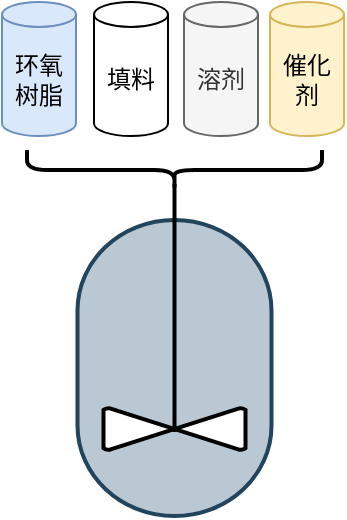 <mxfile version="27.1.4">
  <diagram name="第 1 页" id="NM45Fy-Pm7l9fKpPG5w4">
    <mxGraphModel dx="473" dy="272" grid="0" gridSize="10" guides="1" tooltips="1" connect="1" arrows="1" fold="1" page="1" pageScale="1" pageWidth="900" pageHeight="1600" math="0" shadow="0">
      <root>
        <mxCell id="0" />
        <mxCell id="1" parent="0" />
        <mxCell id="Wi9fWY7tMc1d5rnaZym0-1" value="环氧树脂" style="shape=cylinder3;whiteSpace=wrap;html=1;boundedLbl=1;backgroundOutline=1;size=6.229;fillColor=#dae8fc;strokeColor=#6c8ebf;" vertex="1" parent="1">
          <mxGeometry x="24" y="4" width="37" height="67" as="geometry" />
        </mxCell>
        <mxCell id="Wi9fWY7tMc1d5rnaZym0-13" value="填料" style="shape=cylinder3;whiteSpace=wrap;html=1;boundedLbl=1;backgroundOutline=1;size=6.229;" vertex="1" parent="1">
          <mxGeometry x="70" y="4" width="37" height="67" as="geometry" />
        </mxCell>
        <mxCell id="Wi9fWY7tMc1d5rnaZym0-14" value="溶剂" style="shape=cylinder3;whiteSpace=wrap;html=1;boundedLbl=1;backgroundOutline=1;size=6.229;fillColor=#f5f5f5;strokeColor=#666666;fontColor=#333333;" vertex="1" parent="1">
          <mxGeometry x="115" y="4" width="37" height="67" as="geometry" />
        </mxCell>
        <mxCell id="Wi9fWY7tMc1d5rnaZym0-15" value="催化剂" style="shape=cylinder3;whiteSpace=wrap;html=1;boundedLbl=1;backgroundOutline=1;size=6.229;fillColor=#fff2cc;strokeColor=#d6b656;" vertex="1" parent="1">
          <mxGeometry x="158" y="4" width="37" height="67" as="geometry" />
        </mxCell>
        <mxCell id="Wi9fWY7tMc1d5rnaZym0-16" value="" style="strokeWidth=2;html=1;shape=mxgraph.flowchart.terminator;whiteSpace=wrap;direction=south;fillColor=#bac8d3;strokeColor=#23445d;" vertex="1" parent="1">
          <mxGeometry x="61.75" y="113" width="97" height="148" as="geometry" />
        </mxCell>
        <mxCell id="Wi9fWY7tMc1d5rnaZym0-17" value="" style="line;strokeWidth=2;direction=south;html=1;" vertex="1" parent="1">
          <mxGeometry x="105.25" y="95" width="10" height="124" as="geometry" />
        </mxCell>
        <mxCell id="Wi9fWY7tMc1d5rnaZym0-20" value="" style="verticalLabelPosition=bottom;verticalAlign=top;html=1;shape=mxgraph.flowchart.collate;direction=south;strokeWidth=2;" vertex="1" parent="1">
          <mxGeometry x="74.75" y="207" width="71" height="21" as="geometry" />
        </mxCell>
        <mxCell id="Wi9fWY7tMc1d5rnaZym0-23" value="" style="shape=curlyBracket;whiteSpace=wrap;html=1;rounded=1;labelPosition=left;verticalLabelPosition=middle;align=right;verticalAlign=middle;direction=north;strokeWidth=2;" vertex="1" parent="1">
          <mxGeometry x="36.5" y="78" width="147.5" height="20" as="geometry" />
        </mxCell>
      </root>
    </mxGraphModel>
  </diagram>
</mxfile>

